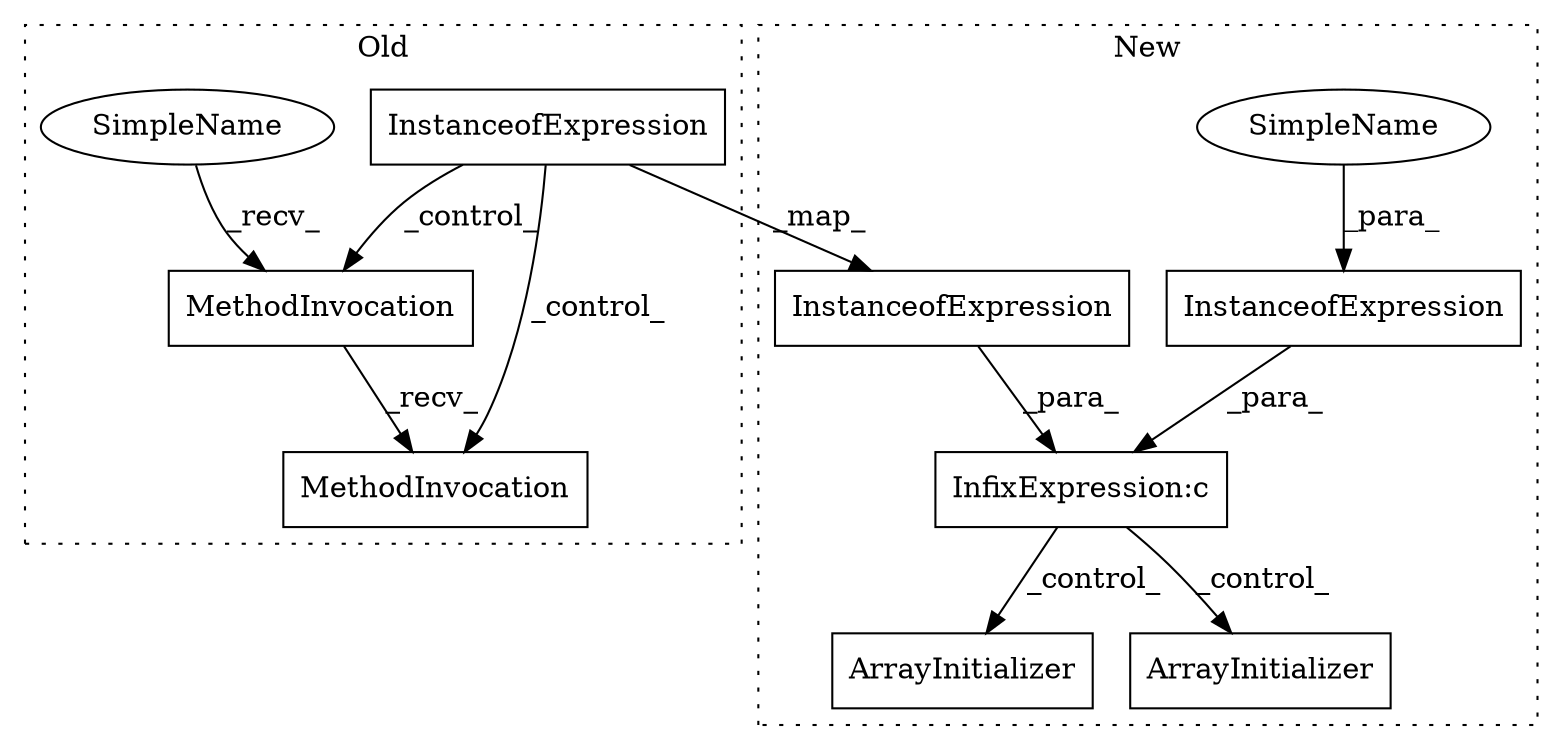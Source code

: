 digraph G {
subgraph cluster0 {
3 [label="MethodInvocation" a="32" s="42711" l="18" shape="box"];
4 [label="MethodInvocation" a="32" s="42730" l="21" shape="box"];
6 [label="SimpleName" a="42" s="42706" l="4" shape="ellipse"];
8 [label="InstanceofExpression" a="62" s="42400" l="12" shape="box"];
label = "Old";
style="dotted";
}
subgraph cluster1 {
1 [label="ArrayInitializer" a="4" s="42058" l="2" shape="box"];
2 [label="ArrayInitializer" a="4" s="41909" l="2" shape="box"];
5 [label="SimpleName" a="42" s="41660" l="5" shape="ellipse"];
7 [label="InstanceofExpression" a="62" s="41665" l="12" shape="box"];
9 [label="InstanceofExpression" a="62" s="41637" l="12" shape="box"];
10 [label="InfixExpression:c" a="27" s="41656" l="4" shape="box"];
label = "New";
style="dotted";
}
3 -> 4 [label="_recv_"];
5 -> 7 [label="_para_"];
6 -> 3 [label="_recv_"];
7 -> 10 [label="_para_"];
8 -> 9 [label="_map_"];
8 -> 3 [label="_control_"];
8 -> 4 [label="_control_"];
9 -> 10 [label="_para_"];
10 -> 1 [label="_control_"];
10 -> 2 [label="_control_"];
}